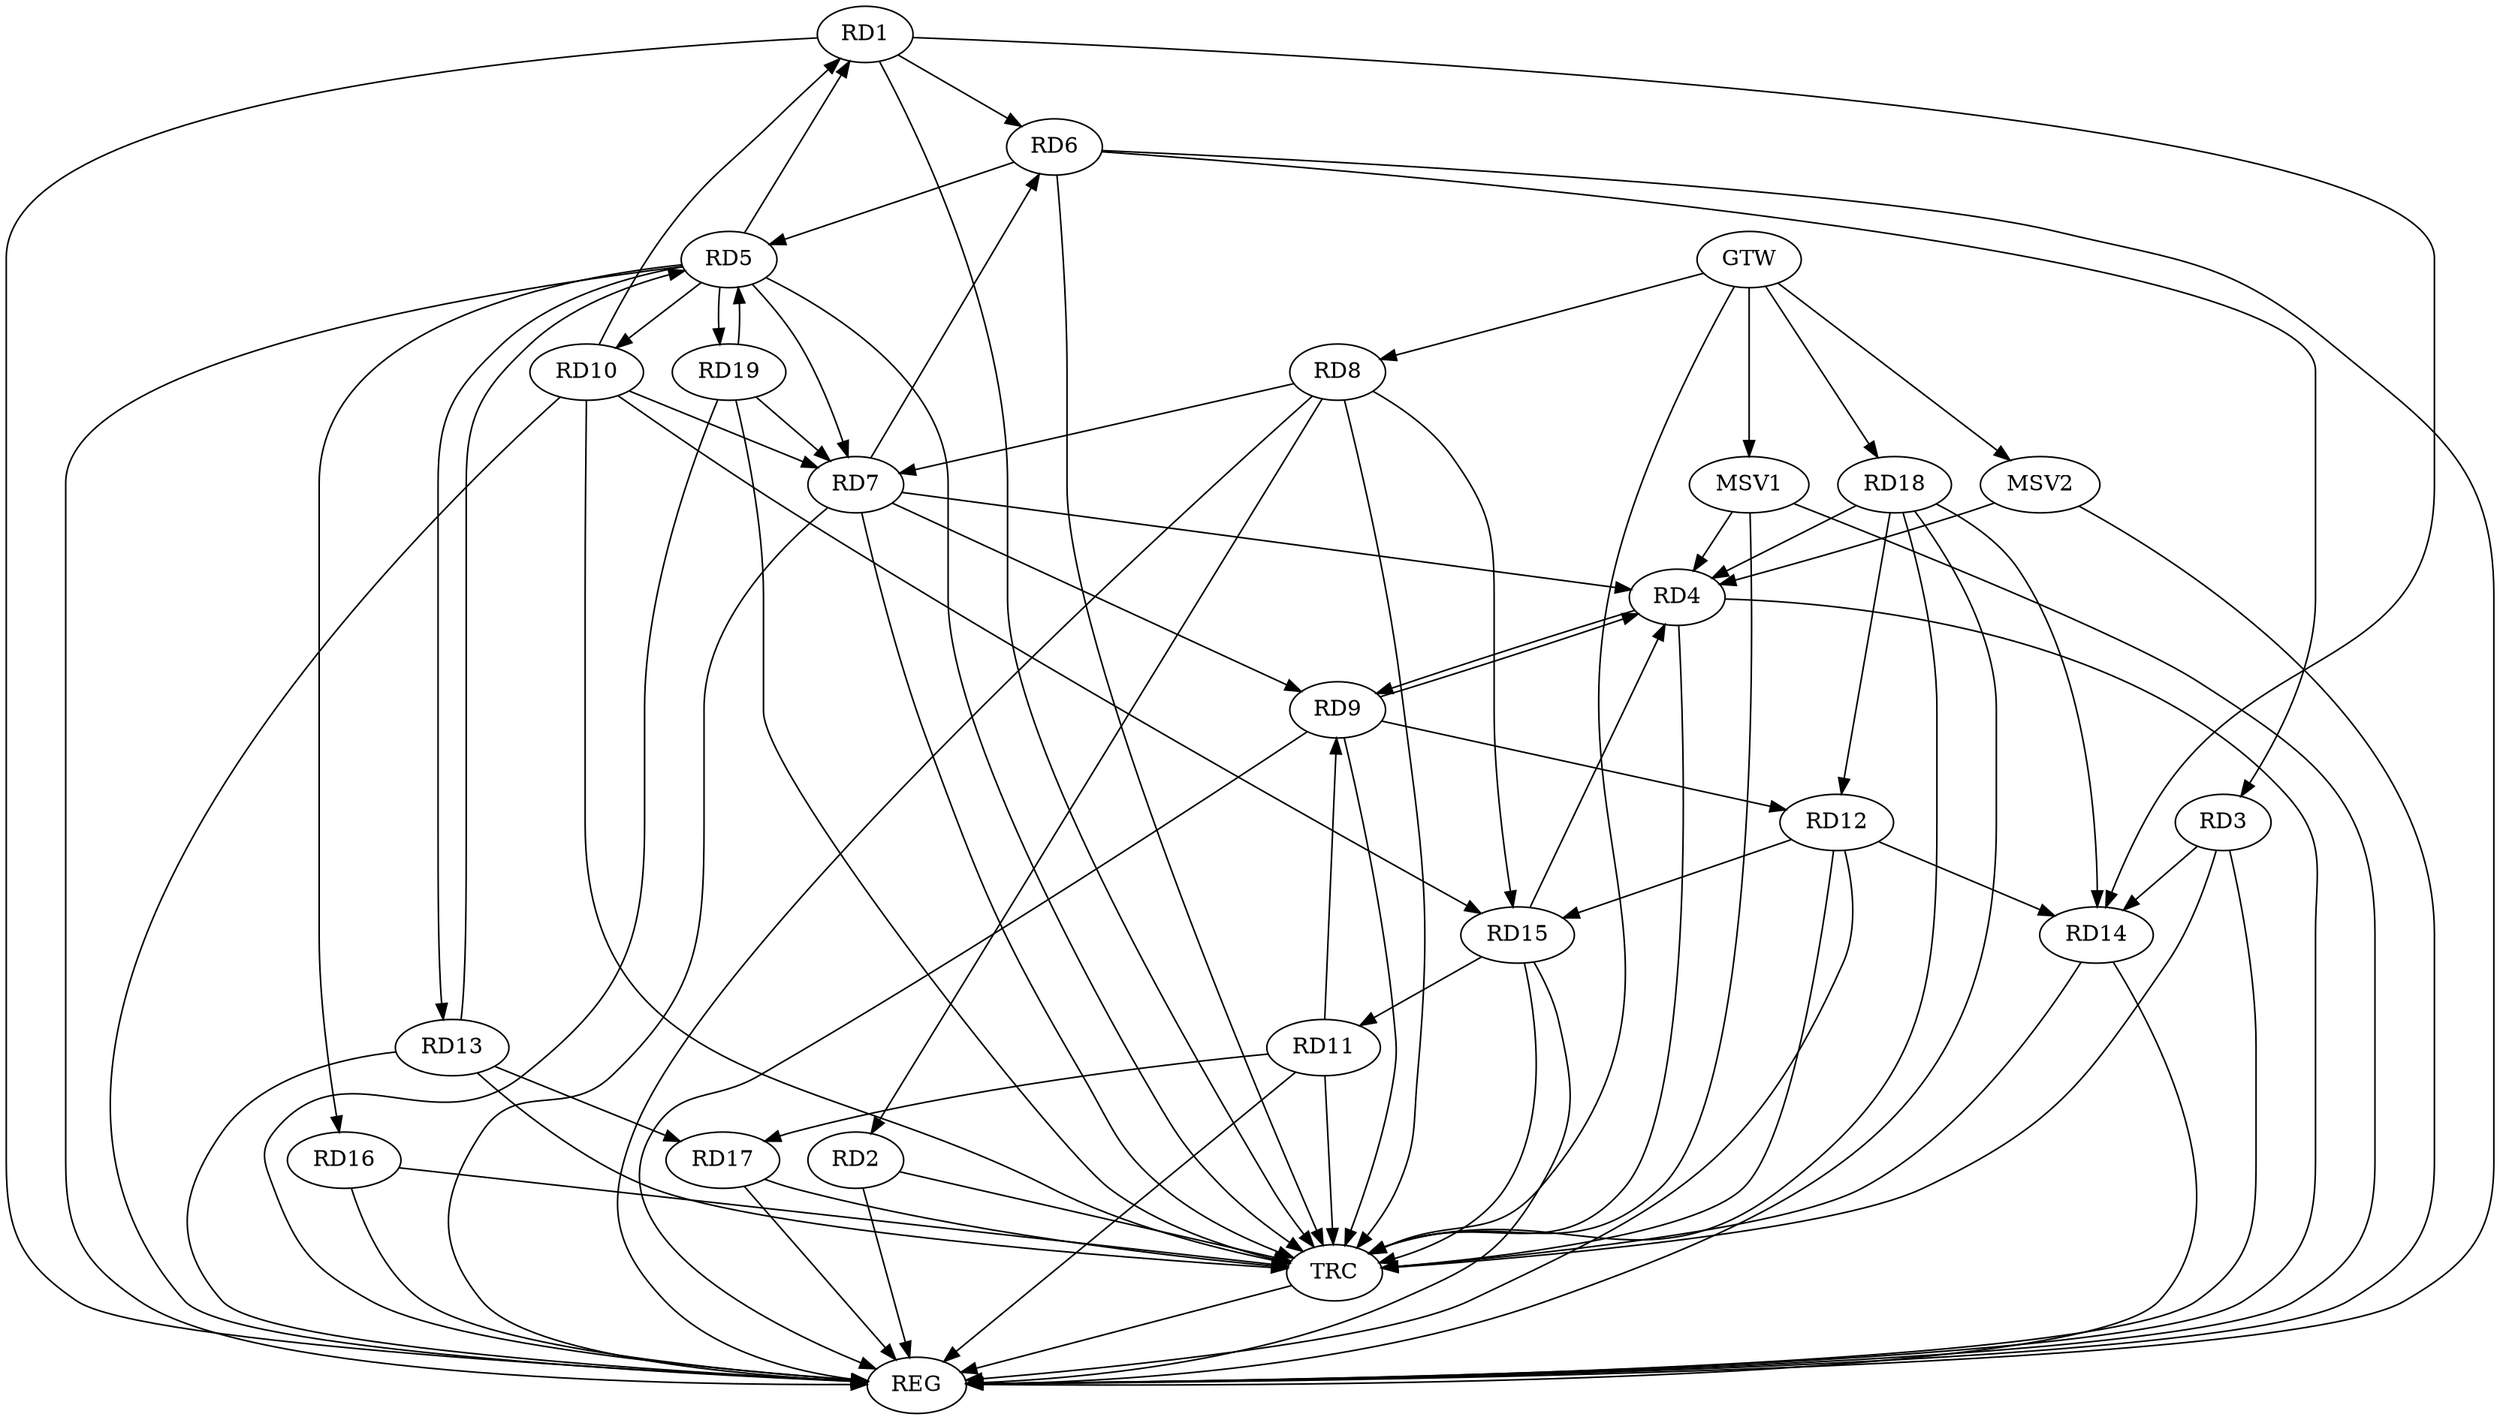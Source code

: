 strict digraph G {
  RD1 [ label="RD1" ];
  RD2 [ label="RD2" ];
  RD3 [ label="RD3" ];
  RD4 [ label="RD4" ];
  RD5 [ label="RD5" ];
  RD6 [ label="RD6" ];
  RD7 [ label="RD7" ];
  RD8 [ label="RD8" ];
  RD9 [ label="RD9" ];
  RD10 [ label="RD10" ];
  RD11 [ label="RD11" ];
  RD12 [ label="RD12" ];
  RD13 [ label="RD13" ];
  RD14 [ label="RD14" ];
  RD15 [ label="RD15" ];
  RD16 [ label="RD16" ];
  RD17 [ label="RD17" ];
  RD18 [ label="RD18" ];
  RD19 [ label="RD19" ];
  GTW [ label="GTW" ];
  REG [ label="REG" ];
  TRC [ label="TRC" ];
  MSV1 [ label="MSV1" ];
  MSV2 [ label="MSV2" ];
  RD5 -> RD1;
  RD1 -> RD6;
  RD10 -> RD1;
  RD1 -> RD14;
  RD8 -> RD2;
  RD6 -> RD3;
  RD3 -> RD14;
  RD7 -> RD4;
  RD4 -> RD9;
  RD9 -> RD4;
  RD15 -> RD4;
  RD18 -> RD4;
  RD6 -> RD5;
  RD5 -> RD7;
  RD5 -> RD10;
  RD5 -> RD13;
  RD13 -> RD5;
  RD5 -> RD16;
  RD5 -> RD19;
  RD19 -> RD5;
  RD7 -> RD6;
  RD8 -> RD7;
  RD7 -> RD9;
  RD10 -> RD7;
  RD19 -> RD7;
  RD8 -> RD15;
  RD11 -> RD9;
  RD9 -> RD12;
  RD10 -> RD15;
  RD15 -> RD11;
  RD11 -> RD17;
  RD12 -> RD14;
  RD12 -> RD15;
  RD18 -> RD12;
  RD13 -> RD17;
  RD18 -> RD14;
  GTW -> RD8;
  GTW -> RD18;
  RD1 -> REG;
  RD2 -> REG;
  RD3 -> REG;
  RD4 -> REG;
  RD5 -> REG;
  RD6 -> REG;
  RD7 -> REG;
  RD8 -> REG;
  RD9 -> REG;
  RD10 -> REG;
  RD11 -> REG;
  RD12 -> REG;
  RD13 -> REG;
  RD14 -> REG;
  RD15 -> REG;
  RD16 -> REG;
  RD17 -> REG;
  RD18 -> REG;
  RD19 -> REG;
  RD1 -> TRC;
  RD2 -> TRC;
  RD3 -> TRC;
  RD4 -> TRC;
  RD5 -> TRC;
  RD6 -> TRC;
  RD7 -> TRC;
  RD8 -> TRC;
  RD9 -> TRC;
  RD10 -> TRC;
  RD11 -> TRC;
  RD12 -> TRC;
  RD13 -> TRC;
  RD14 -> TRC;
  RD15 -> TRC;
  RD16 -> TRC;
  RD17 -> TRC;
  RD18 -> TRC;
  RD19 -> TRC;
  GTW -> TRC;
  TRC -> REG;
  MSV1 -> RD4;
  GTW -> MSV1;
  MSV1 -> REG;
  MSV1 -> TRC;
  MSV2 -> RD4;
  GTW -> MSV2;
  MSV2 -> REG;
}
